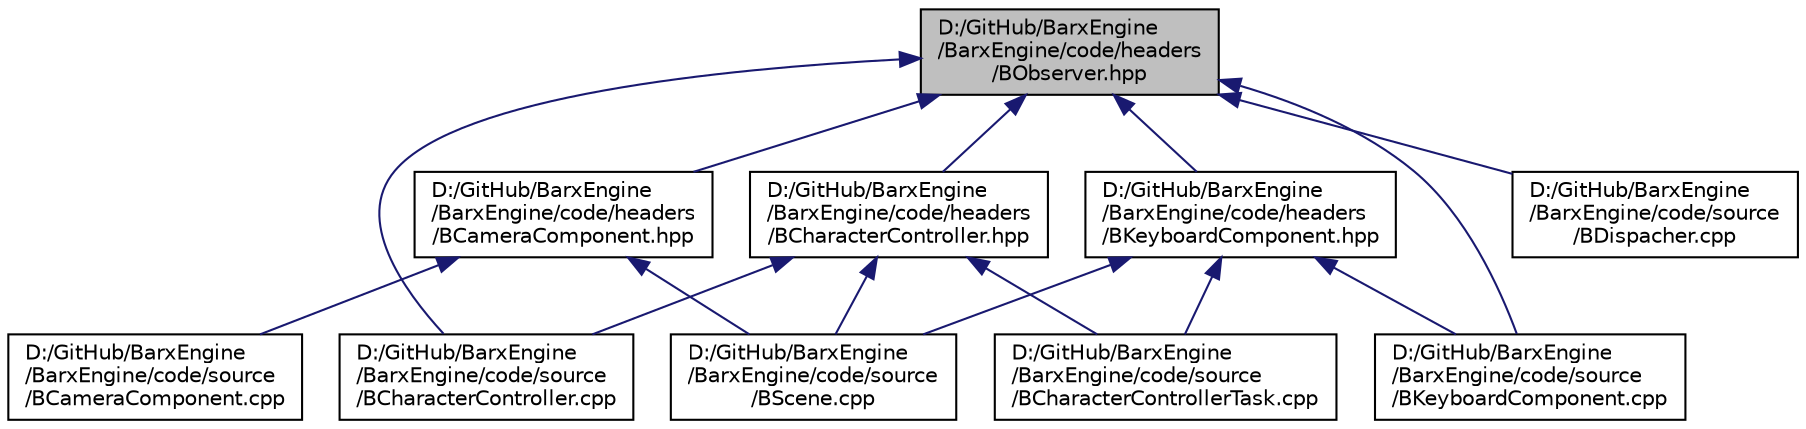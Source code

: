 digraph "D:/GitHub/BarxEngine/BarxEngine/code/headers/BObserver.hpp"
{
 // LATEX_PDF_SIZE
  edge [fontname="Helvetica",fontsize="10",labelfontname="Helvetica",labelfontsize="10"];
  node [fontname="Helvetica",fontsize="10",shape=record];
  Node1 [label="D:/GitHub/BarxEngine\l/BarxEngine/code/headers\l/BObserver.hpp",height=0.2,width=0.4,color="black", fillcolor="grey75", style="filled", fontcolor="black",tooltip=" "];
  Node1 -> Node2 [dir="back",color="midnightblue",fontsize="10",style="solid"];
  Node2 [label="D:/GitHub/BarxEngine\l/BarxEngine/code/headers\l/BCameraComponent.hpp",height=0.2,width=0.4,color="black", fillcolor="white", style="filled",URL="$_b_camera_component_8hpp.html",tooltip=" "];
  Node2 -> Node3 [dir="back",color="midnightblue",fontsize="10",style="solid"];
  Node3 [label="D:/GitHub/BarxEngine\l/BarxEngine/code/source\l/BCameraComponent.cpp",height=0.2,width=0.4,color="black", fillcolor="white", style="filled",URL="$_b_camera_component_8cpp.html",tooltip=" "];
  Node2 -> Node4 [dir="back",color="midnightblue",fontsize="10",style="solid"];
  Node4 [label="D:/GitHub/BarxEngine\l/BarxEngine/code/source\l/BScene.cpp",height=0.2,width=0.4,color="black", fillcolor="white", style="filled",URL="$_b_scene_8cpp.html",tooltip=" "];
  Node1 -> Node5 [dir="back",color="midnightblue",fontsize="10",style="solid"];
  Node5 [label="D:/GitHub/BarxEngine\l/BarxEngine/code/headers\l/BCharacterController.hpp",height=0.2,width=0.4,color="black", fillcolor="white", style="filled",URL="$_b_character_controller_8hpp.html",tooltip=" "];
  Node5 -> Node6 [dir="back",color="midnightblue",fontsize="10",style="solid"];
  Node6 [label="D:/GitHub/BarxEngine\l/BarxEngine/code/source\l/BCharacterController.cpp",height=0.2,width=0.4,color="black", fillcolor="white", style="filled",URL="$_b_character_controller_8cpp.html",tooltip=" "];
  Node5 -> Node7 [dir="back",color="midnightblue",fontsize="10",style="solid"];
  Node7 [label="D:/GitHub/BarxEngine\l/BarxEngine/code/source\l/BCharacterControllerTask.cpp",height=0.2,width=0.4,color="black", fillcolor="white", style="filled",URL="$_b_character_controller_task_8cpp.html",tooltip=" "];
  Node5 -> Node4 [dir="back",color="midnightblue",fontsize="10",style="solid"];
  Node1 -> Node8 [dir="back",color="midnightblue",fontsize="10",style="solid"];
  Node8 [label="D:/GitHub/BarxEngine\l/BarxEngine/code/headers\l/BKeyboardComponent.hpp",height=0.2,width=0.4,color="black", fillcolor="white", style="filled",URL="$_b_keyboard_component_8hpp.html",tooltip=" "];
  Node8 -> Node7 [dir="back",color="midnightblue",fontsize="10",style="solid"];
  Node8 -> Node9 [dir="back",color="midnightblue",fontsize="10",style="solid"];
  Node9 [label="D:/GitHub/BarxEngine\l/BarxEngine/code/source\l/BKeyboardComponent.cpp",height=0.2,width=0.4,color="black", fillcolor="white", style="filled",URL="$_b_keyboard_component_8cpp.html",tooltip=" "];
  Node8 -> Node4 [dir="back",color="midnightblue",fontsize="10",style="solid"];
  Node1 -> Node6 [dir="back",color="midnightblue",fontsize="10",style="solid"];
  Node1 -> Node10 [dir="back",color="midnightblue",fontsize="10",style="solid"];
  Node10 [label="D:/GitHub/BarxEngine\l/BarxEngine/code/source\l/BDispacher.cpp",height=0.2,width=0.4,color="black", fillcolor="white", style="filled",URL="$_b_dispacher_8cpp.html",tooltip=" "];
  Node1 -> Node9 [dir="back",color="midnightblue",fontsize="10",style="solid"];
}
